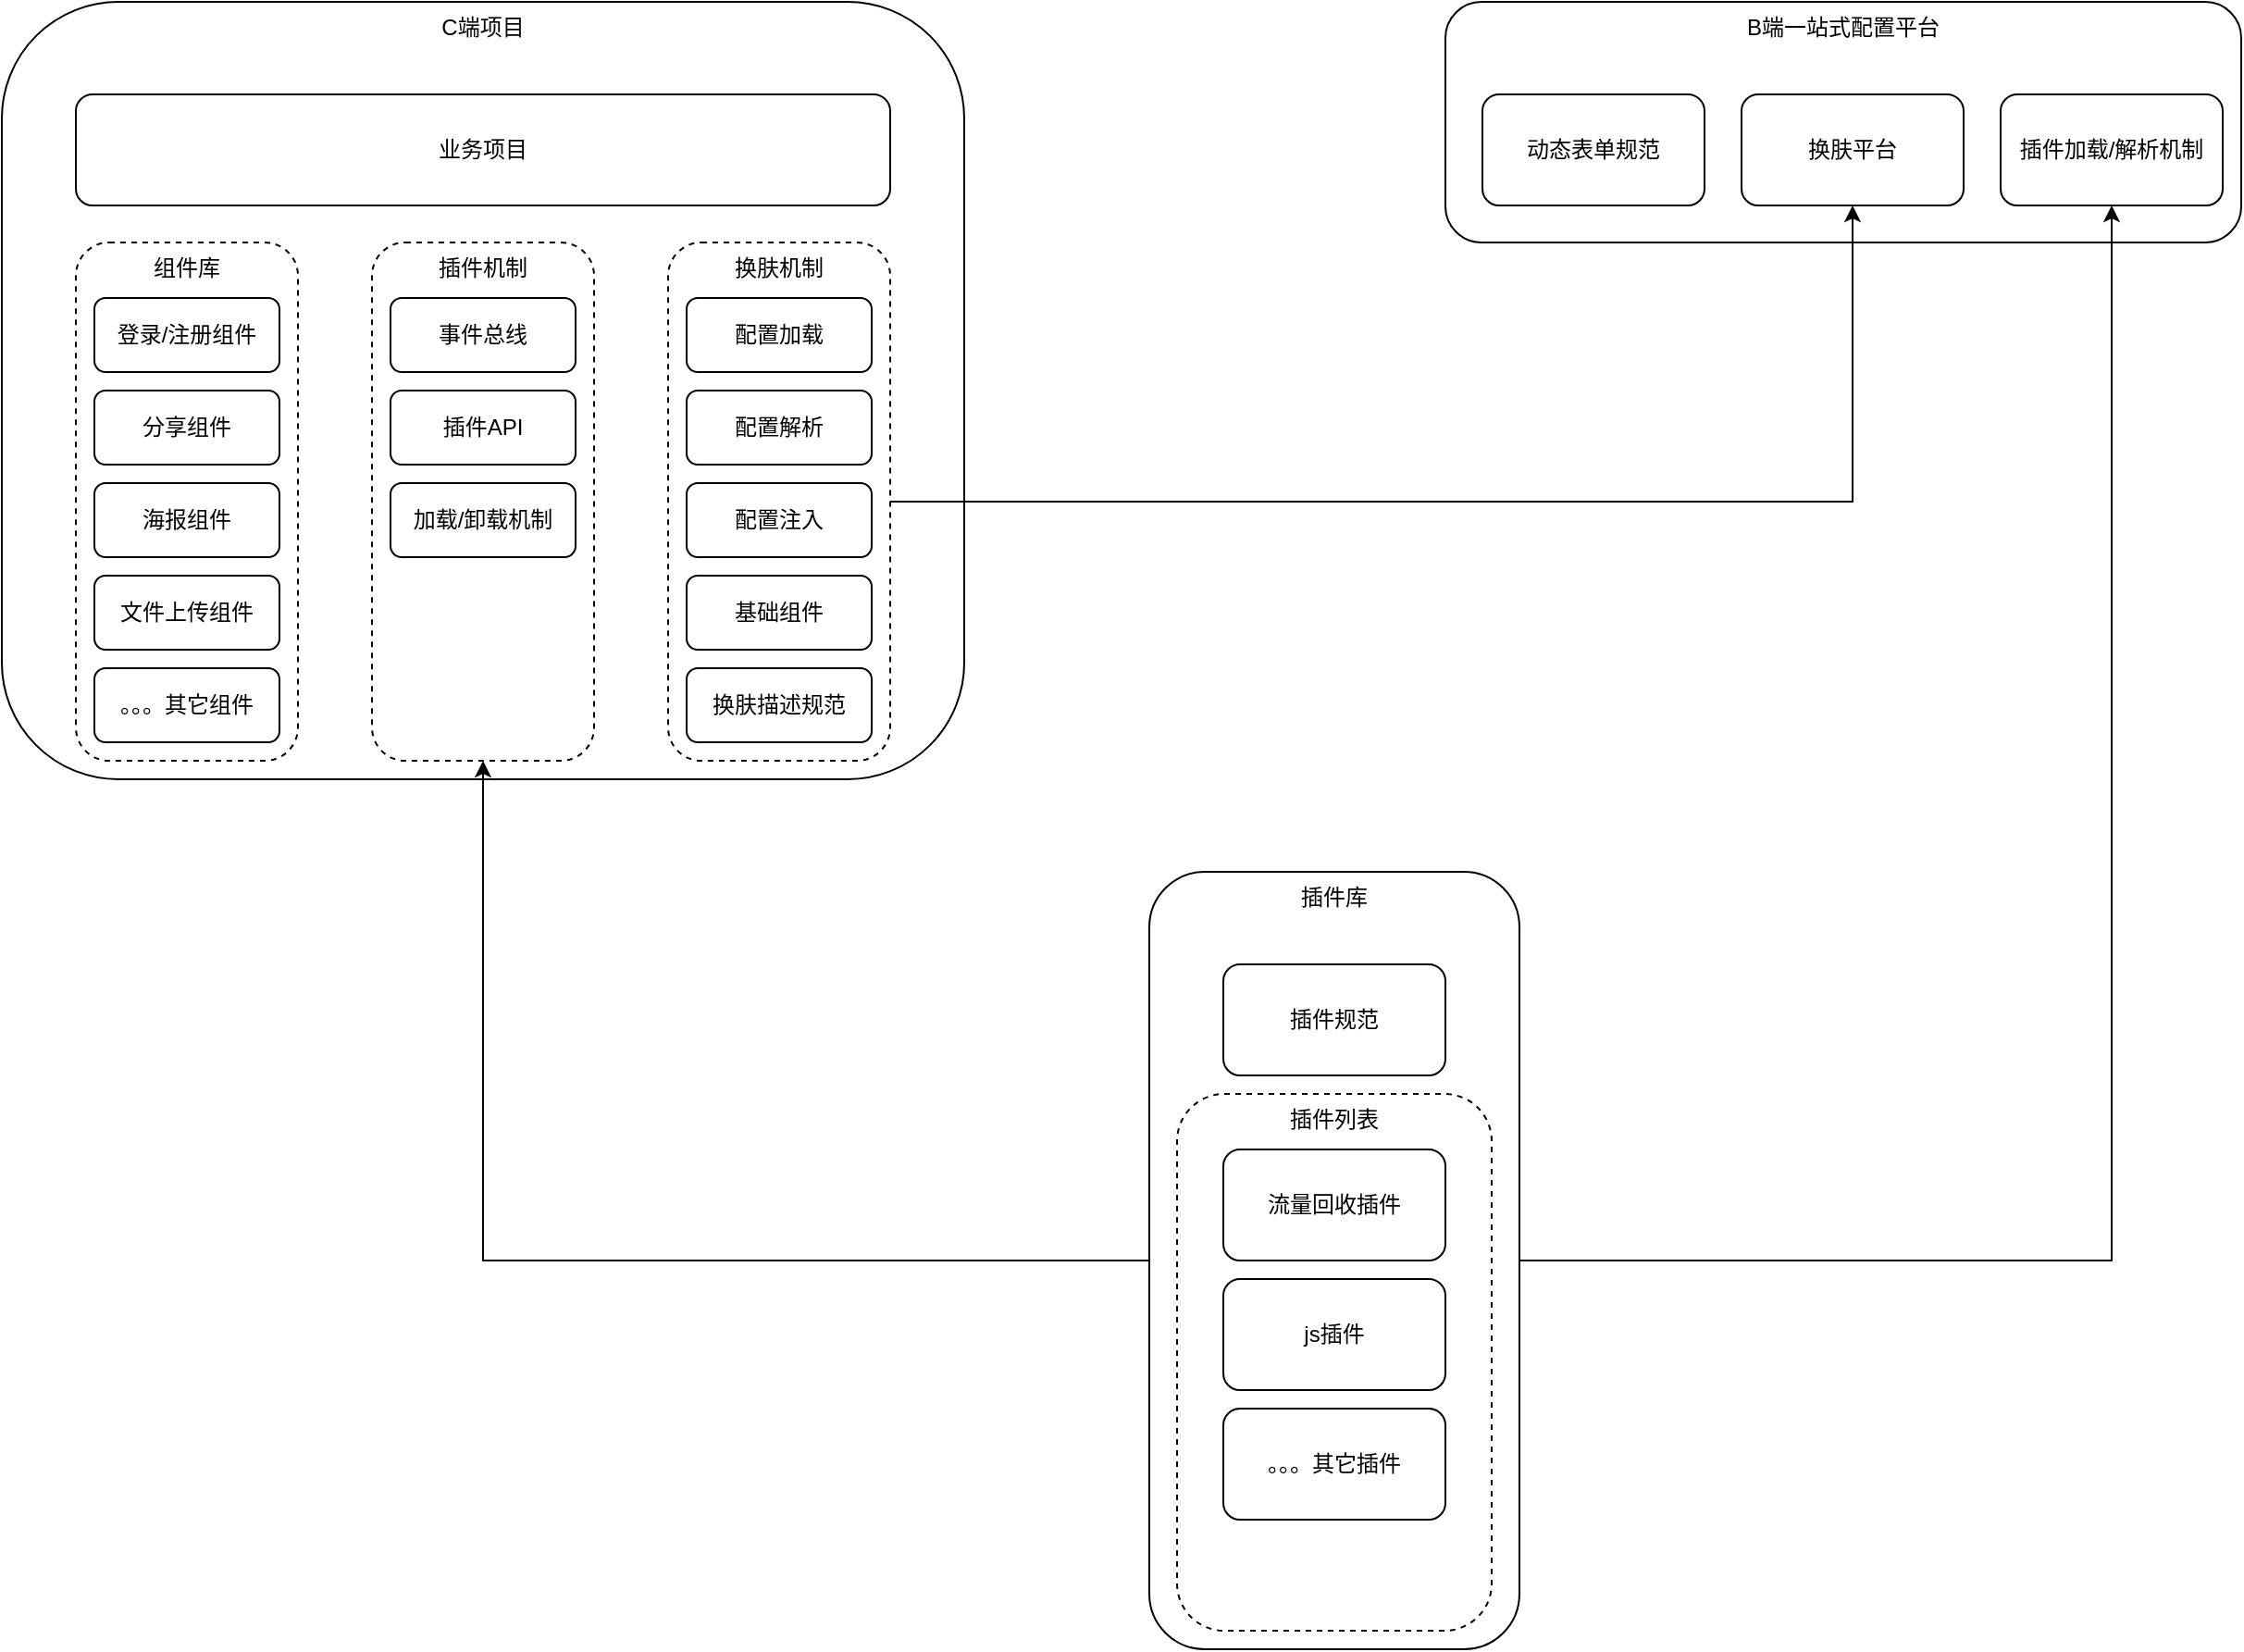 <mxfile version="14.2.9" type="github">
  <diagram id="OEEgM5_fH-xbBg2mpcmx" name="Page-1">
    <mxGraphModel dx="1577" dy="1077" grid="1" gridSize="10" guides="1" tooltips="1" connect="1" arrows="1" fold="1" page="1" pageScale="1" pageWidth="827" pageHeight="1169" math="0" shadow="0">
      <root>
        <mxCell id="0" />
        <mxCell id="1" parent="0" />
        <mxCell id="6Y6k767Hvke-sPqiCbXi-1" value="C端项目" style="rounded=1;whiteSpace=wrap;html=1;verticalAlign=top;" parent="1" vertex="1">
          <mxGeometry x="70" y="130" width="520" height="420" as="geometry" />
        </mxCell>
        <mxCell id="6Y6k767Hvke-sPqiCbXi-3" value="业务项目" style="rounded=1;whiteSpace=wrap;html=1;" parent="1" vertex="1">
          <mxGeometry x="110" y="180" width="440" height="60" as="geometry" />
        </mxCell>
        <mxCell id="6Y6k767Hvke-sPqiCbXi-4" value="组件库" style="rounded=1;whiteSpace=wrap;html=1;dashed=1;verticalAlign=top;" parent="1" vertex="1">
          <mxGeometry x="110" y="260" width="120" height="280" as="geometry" />
        </mxCell>
        <mxCell id="6Y6k767Hvke-sPqiCbXi-11" value="登录/注册组件" style="rounded=1;whiteSpace=wrap;html=1;" parent="1" vertex="1">
          <mxGeometry x="120" y="290" width="100" height="40" as="geometry" />
        </mxCell>
        <mxCell id="6Y6k767Hvke-sPqiCbXi-12" value="分享组件" style="rounded=1;whiteSpace=wrap;html=1;" parent="1" vertex="1">
          <mxGeometry x="120" y="340" width="100" height="40" as="geometry" />
        </mxCell>
        <mxCell id="6Y6k767Hvke-sPqiCbXi-13" value="海报组件" style="rounded=1;whiteSpace=wrap;html=1;" parent="1" vertex="1">
          <mxGeometry x="120" y="390" width="100" height="40" as="geometry" />
        </mxCell>
        <mxCell id="6Y6k767Hvke-sPqiCbXi-14" value="文件上传组件" style="rounded=1;whiteSpace=wrap;html=1;" parent="1" vertex="1">
          <mxGeometry x="120" y="440" width="100" height="40" as="geometry" />
        </mxCell>
        <mxCell id="6Y6k767Hvke-sPqiCbXi-15" value="。。。其它组件" style="rounded=1;whiteSpace=wrap;html=1;" parent="1" vertex="1">
          <mxGeometry x="120" y="490" width="100" height="40" as="geometry" />
        </mxCell>
        <mxCell id="6Y6k767Hvke-sPqiCbXi-16" value="插件机制" style="rounded=1;whiteSpace=wrap;html=1;dashed=1;verticalAlign=top;" parent="1" vertex="1">
          <mxGeometry x="270" y="260" width="120" height="280" as="geometry" />
        </mxCell>
        <mxCell id="6Y6k767Hvke-sPqiCbXi-17" value="事件总线" style="rounded=1;whiteSpace=wrap;html=1;" parent="1" vertex="1">
          <mxGeometry x="280" y="290" width="100" height="40" as="geometry" />
        </mxCell>
        <mxCell id="6Y6k767Hvke-sPqiCbXi-18" value="插件API" style="rounded=1;whiteSpace=wrap;html=1;" parent="1" vertex="1">
          <mxGeometry x="280" y="340" width="100" height="40" as="geometry" />
        </mxCell>
        <mxCell id="6Y6k767Hvke-sPqiCbXi-19" value="加载/卸载机制" style="rounded=1;whiteSpace=wrap;html=1;" parent="1" vertex="1">
          <mxGeometry x="280" y="390" width="100" height="40" as="geometry" />
        </mxCell>
        <mxCell id="d-i5TeEIlDbLvMZRRYNr-28" style="edgeStyle=orthogonalEdgeStyle;rounded=0;orthogonalLoop=1;jettySize=auto;html=1;exitX=0;exitY=0.5;exitDx=0;exitDy=0;entryX=0.5;entryY=1;entryDx=0;entryDy=0;" edge="1" parent="1" source="6Y6k767Hvke-sPqiCbXi-24" target="6Y6k767Hvke-sPqiCbXi-16">
          <mxGeometry relative="1" as="geometry" />
        </mxCell>
        <mxCell id="6Y6k767Hvke-sPqiCbXi-24" value="插件库" style="rounded=1;whiteSpace=wrap;html=1;verticalAlign=top;" parent="1" vertex="1">
          <mxGeometry x="690" y="600" width="200" height="420" as="geometry" />
        </mxCell>
        <mxCell id="d-i5TeEIlDbLvMZRRYNr-1" value="B端一站式配置平台" style="rounded=1;whiteSpace=wrap;html=1;verticalAlign=top;" vertex="1" parent="1">
          <mxGeometry x="850" y="130" width="430" height="130" as="geometry" />
        </mxCell>
        <mxCell id="d-i5TeEIlDbLvMZRRYNr-2" value="插件规范" style="rounded=1;whiteSpace=wrap;html=1;" vertex="1" parent="1">
          <mxGeometry x="730" y="650" width="120" height="60" as="geometry" />
        </mxCell>
        <mxCell id="d-i5TeEIlDbLvMZRRYNr-3" value="插件列表" style="rounded=1;whiteSpace=wrap;html=1;dashed=1;verticalAlign=top;" vertex="1" parent="1">
          <mxGeometry x="705" y="720" width="170" height="290" as="geometry" />
        </mxCell>
        <mxCell id="d-i5TeEIlDbLvMZRRYNr-4" value="流量回收插件" style="rounded=1;whiteSpace=wrap;html=1;" vertex="1" parent="1">
          <mxGeometry x="730" y="750" width="120" height="60" as="geometry" />
        </mxCell>
        <mxCell id="d-i5TeEIlDbLvMZRRYNr-5" value="js插件" style="rounded=1;whiteSpace=wrap;html=1;" vertex="1" parent="1">
          <mxGeometry x="730" y="820" width="120" height="60" as="geometry" />
        </mxCell>
        <mxCell id="d-i5TeEIlDbLvMZRRYNr-6" value="。。。其它插件" style="rounded=1;whiteSpace=wrap;html=1;" vertex="1" parent="1">
          <mxGeometry x="730" y="890" width="120" height="60" as="geometry" />
        </mxCell>
        <mxCell id="d-i5TeEIlDbLvMZRRYNr-10" value="动态表单规范" style="rounded=1;whiteSpace=wrap;html=1;" vertex="1" parent="1">
          <mxGeometry x="870" y="180" width="120" height="60" as="geometry" />
        </mxCell>
        <mxCell id="d-i5TeEIlDbLvMZRRYNr-12" value="换肤平台" style="rounded=1;whiteSpace=wrap;html=1;" vertex="1" parent="1">
          <mxGeometry x="1010" y="180" width="120" height="60" as="geometry" />
        </mxCell>
        <mxCell id="d-i5TeEIlDbLvMZRRYNr-13" value="插件加载/解析机制" style="rounded=1;whiteSpace=wrap;html=1;" vertex="1" parent="1">
          <mxGeometry x="1150" y="180" width="120" height="60" as="geometry" />
        </mxCell>
        <mxCell id="d-i5TeEIlDbLvMZRRYNr-30" style="edgeStyle=orthogonalEdgeStyle;rounded=0;orthogonalLoop=1;jettySize=auto;html=1;exitX=1;exitY=0.5;exitDx=0;exitDy=0;" edge="1" parent="1" source="d-i5TeEIlDbLvMZRRYNr-14" target="d-i5TeEIlDbLvMZRRYNr-12">
          <mxGeometry relative="1" as="geometry" />
        </mxCell>
        <mxCell id="d-i5TeEIlDbLvMZRRYNr-14" value="换肤机制" style="rounded=1;whiteSpace=wrap;html=1;dashed=1;verticalAlign=top;" vertex="1" parent="1">
          <mxGeometry x="430" y="260" width="120" height="280" as="geometry" />
        </mxCell>
        <mxCell id="d-i5TeEIlDbLvMZRRYNr-17" value="配置加载" style="rounded=1;whiteSpace=wrap;html=1;" vertex="1" parent="1">
          <mxGeometry x="440" y="290" width="100" height="40" as="geometry" />
        </mxCell>
        <mxCell id="d-i5TeEIlDbLvMZRRYNr-18" value="配置解析" style="rounded=1;whiteSpace=wrap;html=1;" vertex="1" parent="1">
          <mxGeometry x="440" y="340" width="100" height="40" as="geometry" />
        </mxCell>
        <mxCell id="d-i5TeEIlDbLvMZRRYNr-19" value="配置注入" style="rounded=1;whiteSpace=wrap;html=1;" vertex="1" parent="1">
          <mxGeometry x="440" y="390" width="100" height="40" as="geometry" />
        </mxCell>
        <mxCell id="d-i5TeEIlDbLvMZRRYNr-20" value="基础组件" style="rounded=1;whiteSpace=wrap;html=1;" vertex="1" parent="1">
          <mxGeometry x="440" y="440" width="100" height="40" as="geometry" />
        </mxCell>
        <mxCell id="d-i5TeEIlDbLvMZRRYNr-21" value="换肤描述规范" style="rounded=1;whiteSpace=wrap;html=1;" vertex="1" parent="1">
          <mxGeometry x="440" y="490" width="100" height="40" as="geometry" />
        </mxCell>
        <mxCell id="d-i5TeEIlDbLvMZRRYNr-27" style="edgeStyle=orthogonalEdgeStyle;rounded=0;orthogonalLoop=1;jettySize=auto;html=1;exitX=0.5;exitY=1;exitDx=0;exitDy=0;" edge="1" parent="1" source="d-i5TeEIlDbLvMZRRYNr-1" target="d-i5TeEIlDbLvMZRRYNr-1">
          <mxGeometry relative="1" as="geometry" />
        </mxCell>
        <mxCell id="d-i5TeEIlDbLvMZRRYNr-29" style="edgeStyle=orthogonalEdgeStyle;rounded=0;orthogonalLoop=1;jettySize=auto;html=1;exitX=1;exitY=0.5;exitDx=0;exitDy=0;entryX=0.5;entryY=1;entryDx=0;entryDy=0;" edge="1" parent="1" source="6Y6k767Hvke-sPqiCbXi-24" target="d-i5TeEIlDbLvMZRRYNr-13">
          <mxGeometry relative="1" as="geometry" />
        </mxCell>
      </root>
    </mxGraphModel>
  </diagram>
</mxfile>
